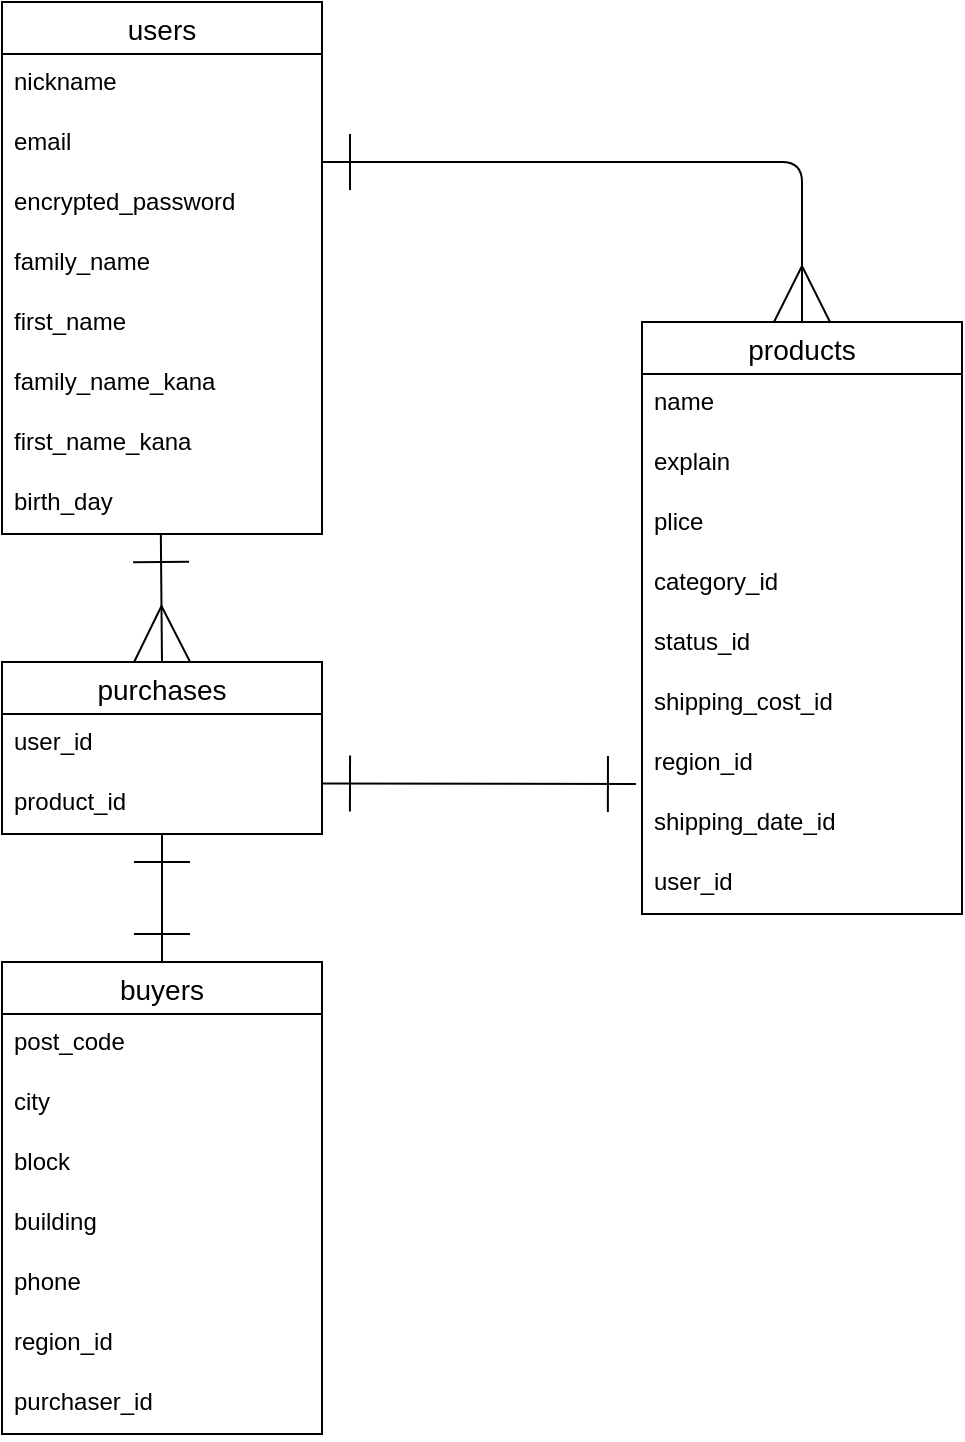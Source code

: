 <mxfile>
    <diagram id="KnnEgJId62cbDs5A97el" name="ページ1">
        <mxGraphModel dx="235" dy="496" grid="1" gridSize="10" guides="1" tooltips="1" connect="1" arrows="1" fold="1" page="1" pageScale="1" pageWidth="827" pageHeight="1169" math="0" shadow="0">
            <root>
                <mxCell id="0"/>
                <mxCell id="1" parent="0"/>
                <mxCell id="SVZWktbyEkinA71MObhV-14" value="users" style="swimlane;fontStyle=0;childLayout=stackLayout;horizontal=1;startSize=26;horizontalStack=0;resizeParent=1;resizeParentMax=0;resizeLast=0;collapsible=1;marginBottom=0;align=center;fontSize=14;" parent="1" vertex="1">
                    <mxGeometry x="80" y="40" width="160" height="266" as="geometry"/>
                </mxCell>
                <mxCell id="SVZWktbyEkinA71MObhV-21" value="nickname" style="text;strokeColor=none;fillColor=none;spacingLeft=4;spacingRight=4;overflow=hidden;rotatable=0;points=[[0,0.5],[1,0.5]];portConstraint=eastwest;fontSize=12;" parent="SVZWktbyEkinA71MObhV-14" vertex="1">
                    <mxGeometry y="26" width="160" height="30" as="geometry"/>
                </mxCell>
                <mxCell id="SVZWktbyEkinA71MObhV-15" value="email" style="text;strokeColor=none;fillColor=none;spacingLeft=4;spacingRight=4;overflow=hidden;rotatable=0;points=[[0,0.5],[1,0.5]];portConstraint=eastwest;fontSize=12;" parent="SVZWktbyEkinA71MObhV-14" vertex="1">
                    <mxGeometry y="56" width="160" height="30" as="geometry"/>
                </mxCell>
                <mxCell id="SVZWktbyEkinA71MObhV-65" value="encrypted_password" style="text;strokeColor=none;fillColor=none;spacingLeft=4;spacingRight=4;overflow=hidden;rotatable=0;points=[[0,0.5],[1,0.5]];portConstraint=eastwest;fontSize=12;" parent="SVZWktbyEkinA71MObhV-14" vertex="1">
                    <mxGeometry y="86" width="160" height="30" as="geometry"/>
                </mxCell>
                <mxCell id="SVZWktbyEkinA71MObhV-64" value="family_name" style="text;strokeColor=none;fillColor=none;spacingLeft=4;spacingRight=4;overflow=hidden;rotatable=0;points=[[0,0.5],[1,0.5]];portConstraint=eastwest;fontSize=12;" parent="SVZWktbyEkinA71MObhV-14" vertex="1">
                    <mxGeometry y="116" width="160" height="30" as="geometry"/>
                </mxCell>
                <mxCell id="SVZWktbyEkinA71MObhV-16" value="first_name" style="text;strokeColor=none;fillColor=none;spacingLeft=4;spacingRight=4;overflow=hidden;rotatable=0;points=[[0,0.5],[1,0.5]];portConstraint=eastwest;fontSize=12;" parent="SVZWktbyEkinA71MObhV-14" vertex="1">
                    <mxGeometry y="146" width="160" height="30" as="geometry"/>
                </mxCell>
                <mxCell id="SVZWktbyEkinA71MObhV-17" value="family_name_kana" style="text;strokeColor=none;fillColor=none;spacingLeft=4;spacingRight=4;overflow=hidden;rotatable=0;points=[[0,0.5],[1,0.5]];portConstraint=eastwest;fontSize=12;" parent="SVZWktbyEkinA71MObhV-14" vertex="1">
                    <mxGeometry y="176" width="160" height="30" as="geometry"/>
                </mxCell>
                <mxCell id="SVZWktbyEkinA71MObhV-19" value="first_name_kana" style="text;strokeColor=none;fillColor=none;spacingLeft=4;spacingRight=4;overflow=hidden;rotatable=0;points=[[0,0.5],[1,0.5]];portConstraint=eastwest;fontSize=12;" parent="SVZWktbyEkinA71MObhV-14" vertex="1">
                    <mxGeometry y="206" width="160" height="30" as="geometry"/>
                </mxCell>
                <mxCell id="SVZWktbyEkinA71MObhV-20" value="birth_day" style="text;strokeColor=none;fillColor=none;spacingLeft=4;spacingRight=4;overflow=hidden;rotatable=0;points=[[0,0.5],[1,0.5]];portConstraint=eastwest;fontSize=12;" parent="SVZWktbyEkinA71MObhV-14" vertex="1">
                    <mxGeometry y="236" width="160" height="30" as="geometry"/>
                </mxCell>
                <mxCell id="SVZWktbyEkinA71MObhV-32" value="purchases" style="swimlane;fontStyle=0;childLayout=stackLayout;horizontal=1;startSize=26;horizontalStack=0;resizeParent=1;resizeParentMax=0;resizeLast=0;collapsible=1;marginBottom=0;align=center;fontSize=14;" parent="1" vertex="1">
                    <mxGeometry x="80" y="370" width="160" height="86" as="geometry"/>
                </mxCell>
                <mxCell id="SVZWktbyEkinA71MObhV-33" value="user_id" style="text;strokeColor=none;fillColor=none;spacingLeft=4;spacingRight=4;overflow=hidden;rotatable=0;points=[[0,0.5],[1,0.5]];portConstraint=eastwest;fontSize=12;" parent="SVZWktbyEkinA71MObhV-32" vertex="1">
                    <mxGeometry y="26" width="160" height="30" as="geometry"/>
                </mxCell>
                <mxCell id="SVZWktbyEkinA71MObhV-34" value="product_id" style="text;strokeColor=none;fillColor=none;spacingLeft=4;spacingRight=4;overflow=hidden;rotatable=0;points=[[0,0.5],[1,0.5]];portConstraint=eastwest;fontSize=12;" parent="SVZWktbyEkinA71MObhV-32" vertex="1">
                    <mxGeometry y="56" width="160" height="30" as="geometry"/>
                </mxCell>
                <mxCell id="SVZWktbyEkinA71MObhV-36" value="buyers" style="swimlane;fontStyle=0;childLayout=stackLayout;horizontal=1;startSize=26;horizontalStack=0;resizeParent=1;resizeParentMax=0;resizeLast=0;collapsible=1;marginBottom=0;align=center;fontSize=14;" parent="1" vertex="1">
                    <mxGeometry x="80" y="520" width="160" height="236" as="geometry"/>
                </mxCell>
                <mxCell id="SVZWktbyEkinA71MObhV-37" value="post_code" style="text;strokeColor=none;fillColor=none;spacingLeft=4;spacingRight=4;overflow=hidden;rotatable=0;points=[[0,0.5],[1,0.5]];portConstraint=eastwest;fontSize=12;" parent="SVZWktbyEkinA71MObhV-36" vertex="1">
                    <mxGeometry y="26" width="160" height="30" as="geometry"/>
                </mxCell>
                <mxCell id="SVZWktbyEkinA71MObhV-38" value="city" style="text;strokeColor=none;fillColor=none;spacingLeft=4;spacingRight=4;overflow=hidden;rotatable=0;points=[[0,0.5],[1,0.5]];portConstraint=eastwest;fontSize=12;" parent="SVZWktbyEkinA71MObhV-36" vertex="1">
                    <mxGeometry y="56" width="160" height="30" as="geometry"/>
                </mxCell>
                <mxCell id="SVZWktbyEkinA71MObhV-41" value="block" style="text;strokeColor=none;fillColor=none;spacingLeft=4;spacingRight=4;overflow=hidden;rotatable=0;points=[[0,0.5],[1,0.5]];portConstraint=eastwest;fontSize=12;" parent="SVZWktbyEkinA71MObhV-36" vertex="1">
                    <mxGeometry y="86" width="160" height="30" as="geometry"/>
                </mxCell>
                <mxCell id="SVZWktbyEkinA71MObhV-42" value="building" style="text;strokeColor=none;fillColor=none;spacingLeft=4;spacingRight=4;overflow=hidden;rotatable=0;points=[[0,0.5],[1,0.5]];portConstraint=eastwest;fontSize=12;" parent="SVZWktbyEkinA71MObhV-36" vertex="1">
                    <mxGeometry y="116" width="160" height="30" as="geometry"/>
                </mxCell>
                <mxCell id="SVZWktbyEkinA71MObhV-40" value="phone" style="text;strokeColor=none;fillColor=none;spacingLeft=4;spacingRight=4;overflow=hidden;rotatable=0;points=[[0,0.5],[1,0.5]];portConstraint=eastwest;fontSize=12;" parent="SVZWktbyEkinA71MObhV-36" vertex="1">
                    <mxGeometry y="146" width="160" height="30" as="geometry"/>
                </mxCell>
                <mxCell id="SVZWktbyEkinA71MObhV-43" value="region_id" style="text;strokeColor=none;fillColor=none;spacingLeft=4;spacingRight=4;overflow=hidden;rotatable=0;points=[[0,0.5],[1,0.5]];portConstraint=eastwest;fontSize=12;" parent="SVZWktbyEkinA71MObhV-36" vertex="1">
                    <mxGeometry y="176" width="160" height="30" as="geometry"/>
                </mxCell>
                <mxCell id="SVZWktbyEkinA71MObhV-39" value="purchaser_id" style="text;strokeColor=none;fillColor=none;spacingLeft=4;spacingRight=4;overflow=hidden;rotatable=0;points=[[0,0.5],[1,0.5]];portConstraint=eastwest;fontSize=12;" parent="SVZWktbyEkinA71MObhV-36" vertex="1">
                    <mxGeometry y="206" width="160" height="30" as="geometry"/>
                </mxCell>
                <mxCell id="SVZWktbyEkinA71MObhV-60" style="edgeStyle=none;jumpStyle=line;jumpSize=1;html=1;strokeWidth=1;endArrow=ERmany;endFill=0;startSize=26;endSize=26;entryX=0.5;entryY=0;entryDx=0;entryDy=0;startArrow=ERone;startFill=0;" parent="1" target="SVZWktbyEkinA71MObhV-22" edge="1">
                    <mxGeometry relative="1" as="geometry">
                        <mxPoint x="240" y="120" as="sourcePoint"/>
                        <mxPoint x="410" y="120" as="targetPoint"/>
                        <Array as="points">
                            <mxPoint x="480" y="120"/>
                        </Array>
                    </mxGeometry>
                </mxCell>
                <mxCell id="SVZWktbyEkinA71MObhV-62" style="edgeStyle=none;jumpStyle=line;jumpSize=1;html=1;strokeWidth=1;endArrow=ERmany;endFill=0;startSize=26;endSize=26;startArrow=ERone;startFill=0;" parent="1" edge="1">
                    <mxGeometry relative="1" as="geometry">
                        <mxPoint x="159.41" y="306" as="sourcePoint"/>
                        <mxPoint x="160" y="370" as="targetPoint"/>
                    </mxGeometry>
                </mxCell>
                <mxCell id="SVZWktbyEkinA71MObhV-22" value="products" style="swimlane;fontStyle=0;childLayout=stackLayout;horizontal=1;startSize=26;horizontalStack=0;resizeParent=1;resizeParentMax=0;resizeLast=0;collapsible=1;marginBottom=0;align=center;fontSize=14;" parent="1" vertex="1">
                    <mxGeometry x="400" y="200" width="160" height="296" as="geometry"/>
                </mxCell>
                <mxCell id="SVZWktbyEkinA71MObhV-23" value="name" style="text;strokeColor=none;fillColor=none;spacingLeft=4;spacingRight=4;overflow=hidden;rotatable=0;points=[[0,0.5],[1,0.5]];portConstraint=eastwest;fontSize=12;" parent="SVZWktbyEkinA71MObhV-22" vertex="1">
                    <mxGeometry y="26" width="160" height="30" as="geometry"/>
                </mxCell>
                <mxCell id="SVZWktbyEkinA71MObhV-24" value="explain" style="text;strokeColor=none;fillColor=none;spacingLeft=4;spacingRight=4;overflow=hidden;rotatable=0;points=[[0,0.5],[1,0.5]];portConstraint=eastwest;fontSize=12;" parent="SVZWktbyEkinA71MObhV-22" vertex="1">
                    <mxGeometry y="56" width="160" height="30" as="geometry"/>
                </mxCell>
                <mxCell id="SVZWktbyEkinA71MObhV-31" value="plice" style="text;strokeColor=none;fillColor=none;spacingLeft=4;spacingRight=4;overflow=hidden;rotatable=0;points=[[0,0.5],[1,0.5]];portConstraint=eastwest;fontSize=12;" parent="SVZWktbyEkinA71MObhV-22" vertex="1">
                    <mxGeometry y="86" width="160" height="30" as="geometry"/>
                </mxCell>
                <mxCell id="SVZWktbyEkinA71MObhV-27" value="category_id" style="text;strokeColor=none;fillColor=none;spacingLeft=4;spacingRight=4;overflow=hidden;rotatable=0;points=[[0,0.5],[1,0.5]];portConstraint=eastwest;fontSize=12;" parent="SVZWktbyEkinA71MObhV-22" vertex="1">
                    <mxGeometry y="116" width="160" height="30" as="geometry"/>
                </mxCell>
                <mxCell id="SVZWktbyEkinA71MObhV-28" value="status_id" style="text;strokeColor=none;fillColor=none;spacingLeft=4;spacingRight=4;overflow=hidden;rotatable=0;points=[[0,0.5],[1,0.5]];portConstraint=eastwest;fontSize=12;" parent="SVZWktbyEkinA71MObhV-22" vertex="1">
                    <mxGeometry y="146" width="160" height="30" as="geometry"/>
                </mxCell>
                <mxCell id="SVZWktbyEkinA71MObhV-29" value="shipping_cost_id" style="text;strokeColor=none;fillColor=none;spacingLeft=4;spacingRight=4;overflow=hidden;rotatable=0;points=[[0,0.5],[1,0.5]];portConstraint=eastwest;fontSize=12;" parent="SVZWktbyEkinA71MObhV-22" vertex="1">
                    <mxGeometry y="176" width="160" height="30" as="geometry"/>
                </mxCell>
                <mxCell id="SVZWktbyEkinA71MObhV-67" value="region_id" style="text;strokeColor=none;fillColor=none;spacingLeft=4;spacingRight=4;overflow=hidden;rotatable=0;points=[[0,0.5],[1,0.5]];portConstraint=eastwest;fontSize=12;" parent="SVZWktbyEkinA71MObhV-22" vertex="1">
                    <mxGeometry y="206" width="160" height="30" as="geometry"/>
                </mxCell>
                <mxCell id="SVZWktbyEkinA71MObhV-30" value="shipping_date_id" style="text;strokeColor=none;fillColor=none;spacingLeft=4;spacingRight=4;overflow=hidden;rotatable=0;points=[[0,0.5],[1,0.5]];portConstraint=eastwest;fontSize=12;" parent="SVZWktbyEkinA71MObhV-22" vertex="1">
                    <mxGeometry y="236" width="160" height="30" as="geometry"/>
                </mxCell>
                <mxCell id="SVZWktbyEkinA71MObhV-25" value="user_id" style="text;strokeColor=none;fillColor=none;spacingLeft=4;spacingRight=4;overflow=hidden;rotatable=0;points=[[0,0.5],[1,0.5]];portConstraint=eastwest;fontSize=12;" parent="SVZWktbyEkinA71MObhV-22" vertex="1">
                    <mxGeometry y="266" width="160" height="30" as="geometry"/>
                </mxCell>
                <mxCell id="SVZWktbyEkinA71MObhV-69" style="edgeStyle=none;jumpStyle=line;jumpSize=1;html=1;entryX=0.5;entryY=0;entryDx=0;entryDy=0;strokeWidth=1;startArrow=ERone;startFill=0;endArrow=ERone;endFill=0;startSize=26;endSize=26;" parent="1" source="SVZWktbyEkinA71MObhV-34" target="SVZWktbyEkinA71MObhV-36" edge="1">
                    <mxGeometry relative="1" as="geometry"/>
                </mxCell>
                <mxCell id="SVZWktbyEkinA71MObhV-70" style="edgeStyle=none;jumpStyle=line;jumpSize=1;html=1;exitX=-0.019;exitY=-0.167;exitDx=0;exitDy=0;entryX=1;entryY=0.157;entryDx=0;entryDy=0;entryPerimeter=0;strokeWidth=1;startArrow=ERone;startFill=0;endArrow=ERone;endFill=0;startSize=26;endSize=26;exitPerimeter=0;" parent="1" source="SVZWktbyEkinA71MObhV-30" target="SVZWktbyEkinA71MObhV-34" edge="1">
                    <mxGeometry relative="1" as="geometry"/>
                </mxCell>
            </root>
        </mxGraphModel>
    </diagram>
</mxfile>